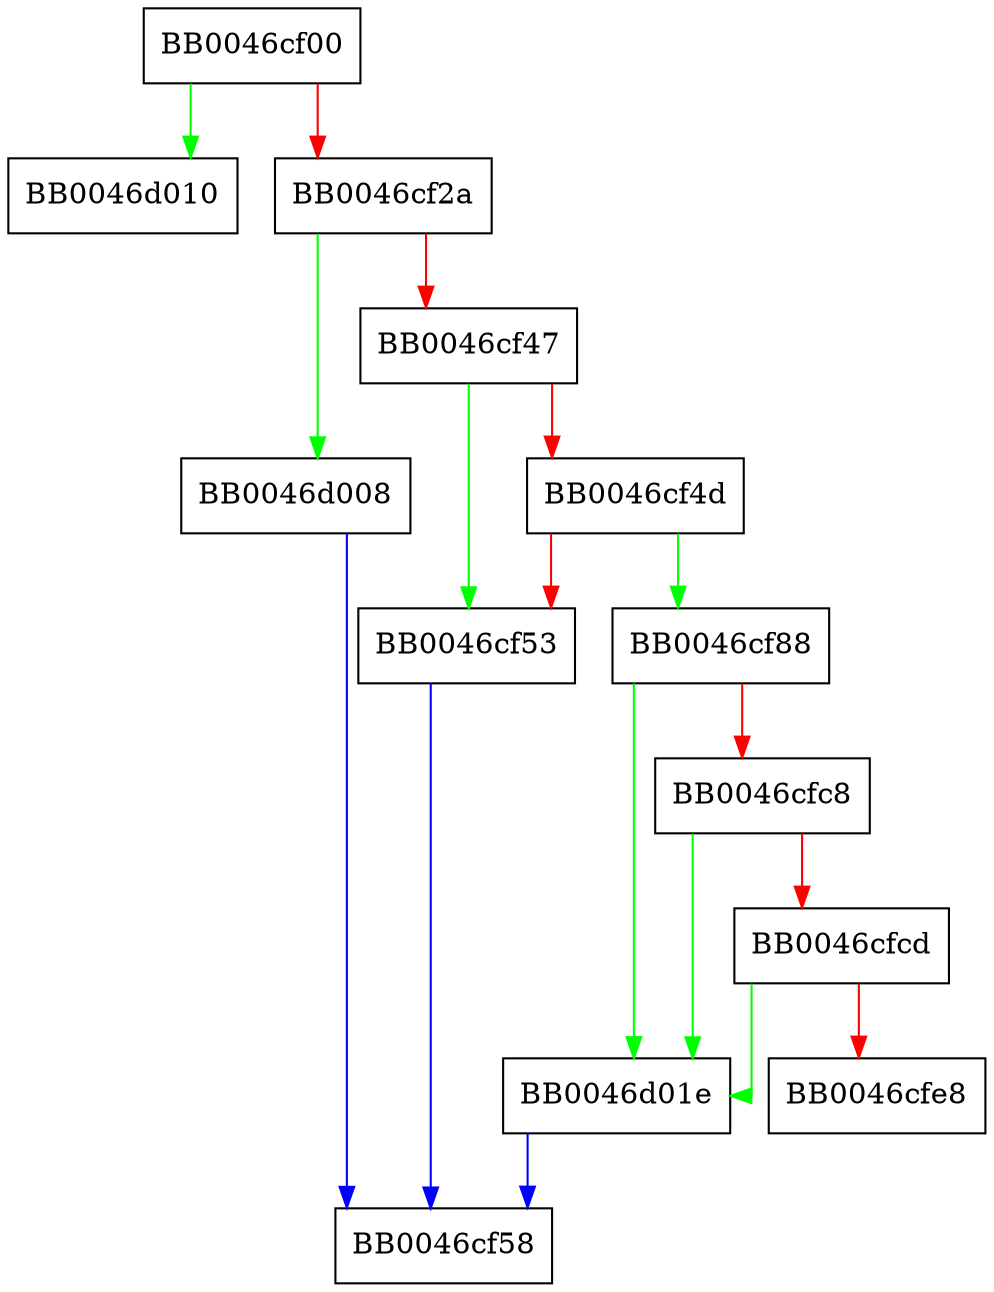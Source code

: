 digraph engine_open {
  node [shape="box"];
  graph [splines=ortho];
  BB0046cf00 -> BB0046d010 [color="green"];
  BB0046cf00 -> BB0046cf2a [color="red"];
  BB0046cf2a -> BB0046d008 [color="green"];
  BB0046cf2a -> BB0046cf47 [color="red"];
  BB0046cf47 -> BB0046cf53 [color="green"];
  BB0046cf47 -> BB0046cf4d [color="red"];
  BB0046cf4d -> BB0046cf88 [color="green"];
  BB0046cf4d -> BB0046cf53 [color="red"];
  BB0046cf53 -> BB0046cf58 [color="blue"];
  BB0046cf88 -> BB0046d01e [color="green"];
  BB0046cf88 -> BB0046cfc8 [color="red"];
  BB0046cfc8 -> BB0046d01e [color="green"];
  BB0046cfc8 -> BB0046cfcd [color="red"];
  BB0046cfcd -> BB0046d01e [color="green"];
  BB0046cfcd -> BB0046cfe8 [color="red"];
  BB0046d008 -> BB0046cf58 [color="blue"];
  BB0046d01e -> BB0046cf58 [color="blue"];
}